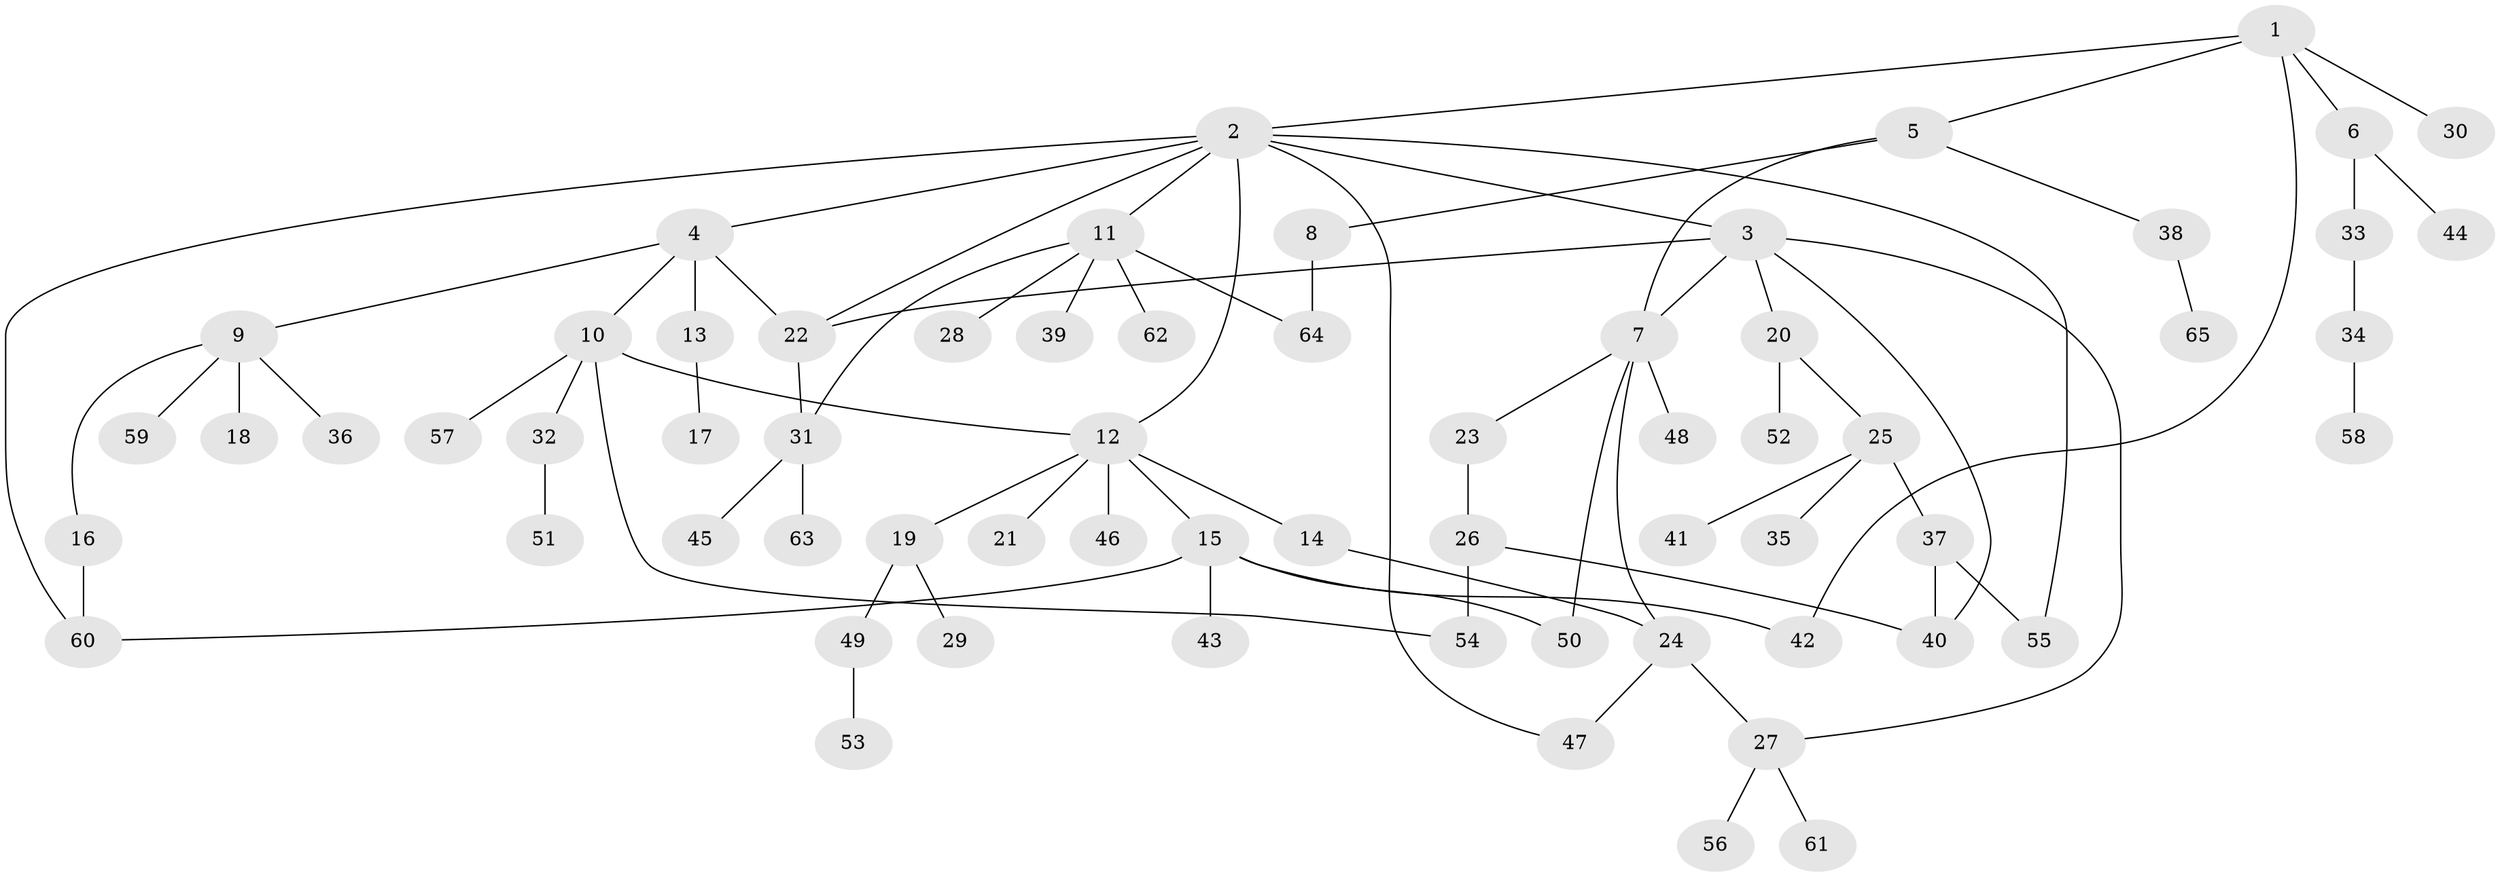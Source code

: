 // Generated by graph-tools (version 1.1) at 2025/49/03/09/25 03:49:25]
// undirected, 65 vertices, 81 edges
graph export_dot {
graph [start="1"]
  node [color=gray90,style=filled];
  1;
  2;
  3;
  4;
  5;
  6;
  7;
  8;
  9;
  10;
  11;
  12;
  13;
  14;
  15;
  16;
  17;
  18;
  19;
  20;
  21;
  22;
  23;
  24;
  25;
  26;
  27;
  28;
  29;
  30;
  31;
  32;
  33;
  34;
  35;
  36;
  37;
  38;
  39;
  40;
  41;
  42;
  43;
  44;
  45;
  46;
  47;
  48;
  49;
  50;
  51;
  52;
  53;
  54;
  55;
  56;
  57;
  58;
  59;
  60;
  61;
  62;
  63;
  64;
  65;
  1 -- 2;
  1 -- 5;
  1 -- 6;
  1 -- 30;
  1 -- 42;
  2 -- 3;
  2 -- 4;
  2 -- 11;
  2 -- 12;
  2 -- 22;
  2 -- 60;
  2 -- 47;
  2 -- 55;
  3 -- 20;
  3 -- 22;
  3 -- 7;
  3 -- 27;
  3 -- 40;
  4 -- 9;
  4 -- 10;
  4 -- 13;
  4 -- 22;
  5 -- 7;
  5 -- 8;
  5 -- 38;
  6 -- 33;
  6 -- 44;
  7 -- 23;
  7 -- 24;
  7 -- 48;
  7 -- 50;
  8 -- 64;
  9 -- 16;
  9 -- 18;
  9 -- 36;
  9 -- 59;
  10 -- 32;
  10 -- 57;
  10 -- 12;
  10 -- 54;
  11 -- 28;
  11 -- 31;
  11 -- 39;
  11 -- 62;
  11 -- 64;
  12 -- 14;
  12 -- 15;
  12 -- 19;
  12 -- 21;
  12 -- 46;
  13 -- 17;
  14 -- 24;
  15 -- 42;
  15 -- 43;
  15 -- 50;
  15 -- 60;
  16 -- 60;
  19 -- 29;
  19 -- 49;
  20 -- 25;
  20 -- 52;
  22 -- 31;
  23 -- 26;
  24 -- 27;
  24 -- 47;
  25 -- 35;
  25 -- 37;
  25 -- 41;
  26 -- 40;
  26 -- 54;
  27 -- 56;
  27 -- 61;
  31 -- 45;
  31 -- 63;
  32 -- 51;
  33 -- 34;
  34 -- 58;
  37 -- 55;
  37 -- 40;
  38 -- 65;
  49 -- 53;
}
